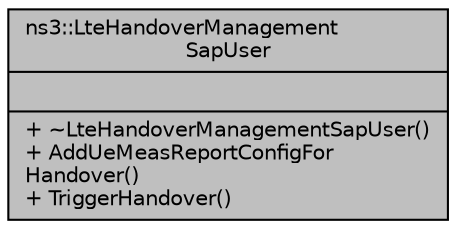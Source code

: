 digraph "ns3::LteHandoverManagementSapUser"
{
  edge [fontname="Helvetica",fontsize="10",labelfontname="Helvetica",labelfontsize="10"];
  node [fontname="Helvetica",fontsize="10",shape=record];
  Node1 [label="{ns3::LteHandoverManagement\lSapUser\n||+ ~LteHandoverManagementSapUser()\l+ AddUeMeasReportConfigFor\lHandover()\l+ TriggerHandover()\l}",height=0.2,width=0.4,color="black", fillcolor="grey75", style="filled", fontcolor="black"];
}
